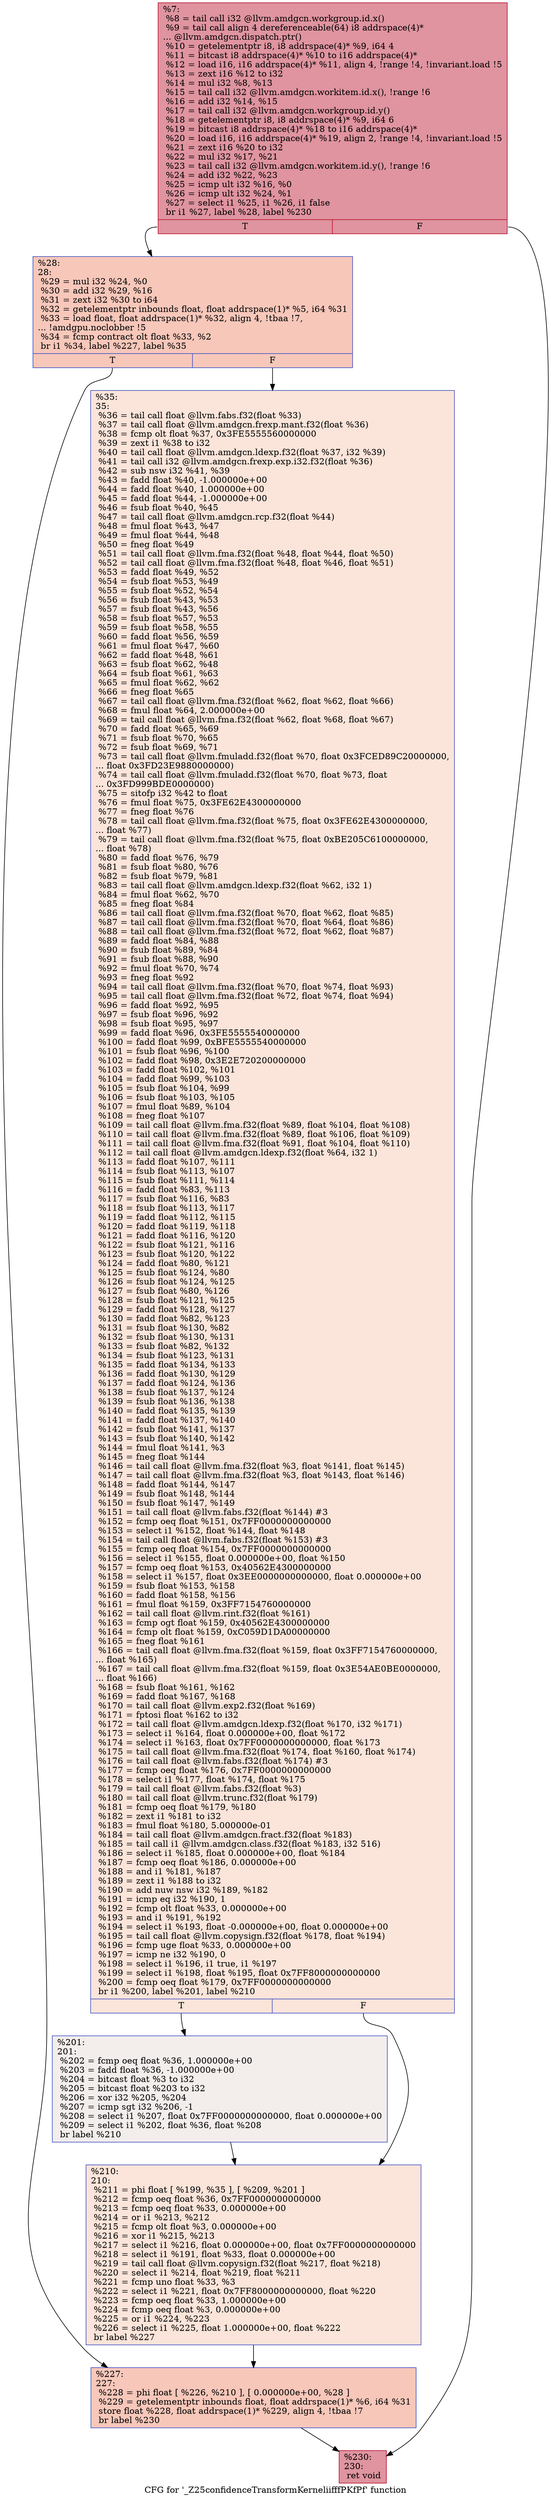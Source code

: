 digraph "CFG for '_Z25confidenceTransformKerneliifffPKfPf' function" {
	label="CFG for '_Z25confidenceTransformKerneliifffPKfPf' function";

	Node0x5896ce0 [shape=record,color="#b70d28ff", style=filled, fillcolor="#b70d2870",label="{%7:\l  %8 = tail call i32 @llvm.amdgcn.workgroup.id.x()\l  %9 = tail call align 4 dereferenceable(64) i8 addrspace(4)*\l... @llvm.amdgcn.dispatch.ptr()\l  %10 = getelementptr i8, i8 addrspace(4)* %9, i64 4\l  %11 = bitcast i8 addrspace(4)* %10 to i16 addrspace(4)*\l  %12 = load i16, i16 addrspace(4)* %11, align 4, !range !4, !invariant.load !5\l  %13 = zext i16 %12 to i32\l  %14 = mul i32 %8, %13\l  %15 = tail call i32 @llvm.amdgcn.workitem.id.x(), !range !6\l  %16 = add i32 %14, %15\l  %17 = tail call i32 @llvm.amdgcn.workgroup.id.y()\l  %18 = getelementptr i8, i8 addrspace(4)* %9, i64 6\l  %19 = bitcast i8 addrspace(4)* %18 to i16 addrspace(4)*\l  %20 = load i16, i16 addrspace(4)* %19, align 2, !range !4, !invariant.load !5\l  %21 = zext i16 %20 to i32\l  %22 = mul i32 %17, %21\l  %23 = tail call i32 @llvm.amdgcn.workitem.id.y(), !range !6\l  %24 = add i32 %22, %23\l  %25 = icmp ult i32 %16, %0\l  %26 = icmp ult i32 %24, %1\l  %27 = select i1 %25, i1 %26, i1 false\l  br i1 %27, label %28, label %230\l|{<s0>T|<s1>F}}"];
	Node0x5896ce0:s0 -> Node0x589a770;
	Node0x5896ce0:s1 -> Node0x589a800;
	Node0x589a770 [shape=record,color="#3d50c3ff", style=filled, fillcolor="#ec7f6370",label="{%28:\l28:                                               \l  %29 = mul i32 %24, %0\l  %30 = add i32 %29, %16\l  %31 = zext i32 %30 to i64\l  %32 = getelementptr inbounds float, float addrspace(1)* %5, i64 %31\l  %33 = load float, float addrspace(1)* %32, align 4, !tbaa !7,\l... !amdgpu.noclobber !5\l  %34 = fcmp contract olt float %33, %2\l  br i1 %34, label %227, label %35\l|{<s0>T|<s1>F}}"];
	Node0x589a770:s0 -> Node0x589af50;
	Node0x589a770:s1 -> Node0x589afe0;
	Node0x589afe0 [shape=record,color="#3d50c3ff", style=filled, fillcolor="#f5c1a970",label="{%35:\l35:                                               \l  %36 = tail call float @llvm.fabs.f32(float %33)\l  %37 = tail call float @llvm.amdgcn.frexp.mant.f32(float %36)\l  %38 = fcmp olt float %37, 0x3FE5555560000000\l  %39 = zext i1 %38 to i32\l  %40 = tail call float @llvm.amdgcn.ldexp.f32(float %37, i32 %39)\l  %41 = tail call i32 @llvm.amdgcn.frexp.exp.i32.f32(float %36)\l  %42 = sub nsw i32 %41, %39\l  %43 = fadd float %40, -1.000000e+00\l  %44 = fadd float %40, 1.000000e+00\l  %45 = fadd float %44, -1.000000e+00\l  %46 = fsub float %40, %45\l  %47 = tail call float @llvm.amdgcn.rcp.f32(float %44)\l  %48 = fmul float %43, %47\l  %49 = fmul float %44, %48\l  %50 = fneg float %49\l  %51 = tail call float @llvm.fma.f32(float %48, float %44, float %50)\l  %52 = tail call float @llvm.fma.f32(float %48, float %46, float %51)\l  %53 = fadd float %49, %52\l  %54 = fsub float %53, %49\l  %55 = fsub float %52, %54\l  %56 = fsub float %43, %53\l  %57 = fsub float %43, %56\l  %58 = fsub float %57, %53\l  %59 = fsub float %58, %55\l  %60 = fadd float %56, %59\l  %61 = fmul float %47, %60\l  %62 = fadd float %48, %61\l  %63 = fsub float %62, %48\l  %64 = fsub float %61, %63\l  %65 = fmul float %62, %62\l  %66 = fneg float %65\l  %67 = tail call float @llvm.fma.f32(float %62, float %62, float %66)\l  %68 = fmul float %64, 2.000000e+00\l  %69 = tail call float @llvm.fma.f32(float %62, float %68, float %67)\l  %70 = fadd float %65, %69\l  %71 = fsub float %70, %65\l  %72 = fsub float %69, %71\l  %73 = tail call float @llvm.fmuladd.f32(float %70, float 0x3FCED89C20000000,\l... float 0x3FD23E9880000000)\l  %74 = tail call float @llvm.fmuladd.f32(float %70, float %73, float\l... 0x3FD999BDE0000000)\l  %75 = sitofp i32 %42 to float\l  %76 = fmul float %75, 0x3FE62E4300000000\l  %77 = fneg float %76\l  %78 = tail call float @llvm.fma.f32(float %75, float 0x3FE62E4300000000,\l... float %77)\l  %79 = tail call float @llvm.fma.f32(float %75, float 0xBE205C6100000000,\l... float %78)\l  %80 = fadd float %76, %79\l  %81 = fsub float %80, %76\l  %82 = fsub float %79, %81\l  %83 = tail call float @llvm.amdgcn.ldexp.f32(float %62, i32 1)\l  %84 = fmul float %62, %70\l  %85 = fneg float %84\l  %86 = tail call float @llvm.fma.f32(float %70, float %62, float %85)\l  %87 = tail call float @llvm.fma.f32(float %70, float %64, float %86)\l  %88 = tail call float @llvm.fma.f32(float %72, float %62, float %87)\l  %89 = fadd float %84, %88\l  %90 = fsub float %89, %84\l  %91 = fsub float %88, %90\l  %92 = fmul float %70, %74\l  %93 = fneg float %92\l  %94 = tail call float @llvm.fma.f32(float %70, float %74, float %93)\l  %95 = tail call float @llvm.fma.f32(float %72, float %74, float %94)\l  %96 = fadd float %92, %95\l  %97 = fsub float %96, %92\l  %98 = fsub float %95, %97\l  %99 = fadd float %96, 0x3FE5555540000000\l  %100 = fadd float %99, 0xBFE5555540000000\l  %101 = fsub float %96, %100\l  %102 = fadd float %98, 0x3E2E720200000000\l  %103 = fadd float %102, %101\l  %104 = fadd float %99, %103\l  %105 = fsub float %104, %99\l  %106 = fsub float %103, %105\l  %107 = fmul float %89, %104\l  %108 = fneg float %107\l  %109 = tail call float @llvm.fma.f32(float %89, float %104, float %108)\l  %110 = tail call float @llvm.fma.f32(float %89, float %106, float %109)\l  %111 = tail call float @llvm.fma.f32(float %91, float %104, float %110)\l  %112 = tail call float @llvm.amdgcn.ldexp.f32(float %64, i32 1)\l  %113 = fadd float %107, %111\l  %114 = fsub float %113, %107\l  %115 = fsub float %111, %114\l  %116 = fadd float %83, %113\l  %117 = fsub float %116, %83\l  %118 = fsub float %113, %117\l  %119 = fadd float %112, %115\l  %120 = fadd float %119, %118\l  %121 = fadd float %116, %120\l  %122 = fsub float %121, %116\l  %123 = fsub float %120, %122\l  %124 = fadd float %80, %121\l  %125 = fsub float %124, %80\l  %126 = fsub float %124, %125\l  %127 = fsub float %80, %126\l  %128 = fsub float %121, %125\l  %129 = fadd float %128, %127\l  %130 = fadd float %82, %123\l  %131 = fsub float %130, %82\l  %132 = fsub float %130, %131\l  %133 = fsub float %82, %132\l  %134 = fsub float %123, %131\l  %135 = fadd float %134, %133\l  %136 = fadd float %130, %129\l  %137 = fadd float %124, %136\l  %138 = fsub float %137, %124\l  %139 = fsub float %136, %138\l  %140 = fadd float %135, %139\l  %141 = fadd float %137, %140\l  %142 = fsub float %141, %137\l  %143 = fsub float %140, %142\l  %144 = fmul float %141, %3\l  %145 = fneg float %144\l  %146 = tail call float @llvm.fma.f32(float %3, float %141, float %145)\l  %147 = tail call float @llvm.fma.f32(float %3, float %143, float %146)\l  %148 = fadd float %144, %147\l  %149 = fsub float %148, %144\l  %150 = fsub float %147, %149\l  %151 = tail call float @llvm.fabs.f32(float %144) #3\l  %152 = fcmp oeq float %151, 0x7FF0000000000000\l  %153 = select i1 %152, float %144, float %148\l  %154 = tail call float @llvm.fabs.f32(float %153) #3\l  %155 = fcmp oeq float %154, 0x7FF0000000000000\l  %156 = select i1 %155, float 0.000000e+00, float %150\l  %157 = fcmp oeq float %153, 0x40562E4300000000\l  %158 = select i1 %157, float 0x3EE0000000000000, float 0.000000e+00\l  %159 = fsub float %153, %158\l  %160 = fadd float %158, %156\l  %161 = fmul float %159, 0x3FF7154760000000\l  %162 = tail call float @llvm.rint.f32(float %161)\l  %163 = fcmp ogt float %159, 0x40562E4300000000\l  %164 = fcmp olt float %159, 0xC059D1DA00000000\l  %165 = fneg float %161\l  %166 = tail call float @llvm.fma.f32(float %159, float 0x3FF7154760000000,\l... float %165)\l  %167 = tail call float @llvm.fma.f32(float %159, float 0x3E54AE0BE0000000,\l... float %166)\l  %168 = fsub float %161, %162\l  %169 = fadd float %167, %168\l  %170 = tail call float @llvm.exp2.f32(float %169)\l  %171 = fptosi float %162 to i32\l  %172 = tail call float @llvm.amdgcn.ldexp.f32(float %170, i32 %171)\l  %173 = select i1 %164, float 0.000000e+00, float %172\l  %174 = select i1 %163, float 0x7FF0000000000000, float %173\l  %175 = tail call float @llvm.fma.f32(float %174, float %160, float %174)\l  %176 = tail call float @llvm.fabs.f32(float %174) #3\l  %177 = fcmp oeq float %176, 0x7FF0000000000000\l  %178 = select i1 %177, float %174, float %175\l  %179 = tail call float @llvm.fabs.f32(float %3)\l  %180 = tail call float @llvm.trunc.f32(float %179)\l  %181 = fcmp oeq float %179, %180\l  %182 = zext i1 %181 to i32\l  %183 = fmul float %180, 5.000000e-01\l  %184 = tail call float @llvm.amdgcn.fract.f32(float %183)\l  %185 = tail call i1 @llvm.amdgcn.class.f32(float %183, i32 516)\l  %186 = select i1 %185, float 0.000000e+00, float %184\l  %187 = fcmp oeq float %186, 0.000000e+00\l  %188 = and i1 %181, %187\l  %189 = zext i1 %188 to i32\l  %190 = add nuw nsw i32 %189, %182\l  %191 = icmp eq i32 %190, 1\l  %192 = fcmp olt float %33, 0.000000e+00\l  %193 = and i1 %191, %192\l  %194 = select i1 %193, float -0.000000e+00, float 0.000000e+00\l  %195 = tail call float @llvm.copysign.f32(float %178, float %194)\l  %196 = fcmp uge float %33, 0.000000e+00\l  %197 = icmp ne i32 %190, 0\l  %198 = select i1 %196, i1 true, i1 %197\l  %199 = select i1 %198, float %195, float 0x7FF8000000000000\l  %200 = fcmp oeq float %179, 0x7FF0000000000000\l  br i1 %200, label %201, label %210\l|{<s0>T|<s1>F}}"];
	Node0x589afe0:s0 -> Node0x58a4860;
	Node0x589afe0:s1 -> Node0x58a48f0;
	Node0x58a4860 [shape=record,color="#3d50c3ff", style=filled, fillcolor="#e3d9d370",label="{%201:\l201:                                              \l  %202 = fcmp oeq float %36, 1.000000e+00\l  %203 = fadd float %36, -1.000000e+00\l  %204 = bitcast float %3 to i32\l  %205 = bitcast float %203 to i32\l  %206 = xor i32 %205, %204\l  %207 = icmp sgt i32 %206, -1\l  %208 = select i1 %207, float 0x7FF0000000000000, float 0.000000e+00\l  %209 = select i1 %202, float %36, float %208\l  br label %210\l}"];
	Node0x58a4860 -> Node0x58a48f0;
	Node0x58a48f0 [shape=record,color="#3d50c3ff", style=filled, fillcolor="#f5c1a970",label="{%210:\l210:                                              \l  %211 = phi float [ %199, %35 ], [ %209, %201 ]\l  %212 = fcmp oeq float %36, 0x7FF0000000000000\l  %213 = fcmp oeq float %33, 0.000000e+00\l  %214 = or i1 %213, %212\l  %215 = fcmp olt float %3, 0.000000e+00\l  %216 = xor i1 %215, %213\l  %217 = select i1 %216, float 0.000000e+00, float 0x7FF0000000000000\l  %218 = select i1 %191, float %33, float 0.000000e+00\l  %219 = tail call float @llvm.copysign.f32(float %217, float %218)\l  %220 = select i1 %214, float %219, float %211\l  %221 = fcmp uno float %33, %3\l  %222 = select i1 %221, float 0x7FF8000000000000, float %220\l  %223 = fcmp oeq float %33, 1.000000e+00\l  %224 = fcmp oeq float %3, 0.000000e+00\l  %225 = or i1 %224, %223\l  %226 = select i1 %225, float 1.000000e+00, float %222\l  br label %227\l}"];
	Node0x58a48f0 -> Node0x589af50;
	Node0x589af50 [shape=record,color="#3d50c3ff", style=filled, fillcolor="#ec7f6370",label="{%227:\l227:                                              \l  %228 = phi float [ %226, %210 ], [ 0.000000e+00, %28 ]\l  %229 = getelementptr inbounds float, float addrspace(1)* %6, i64 %31\l  store float %228, float addrspace(1)* %229, align 4, !tbaa !7\l  br label %230\l}"];
	Node0x589af50 -> Node0x589a800;
	Node0x589a800 [shape=record,color="#b70d28ff", style=filled, fillcolor="#b70d2870",label="{%230:\l230:                                              \l  ret void\l}"];
}
